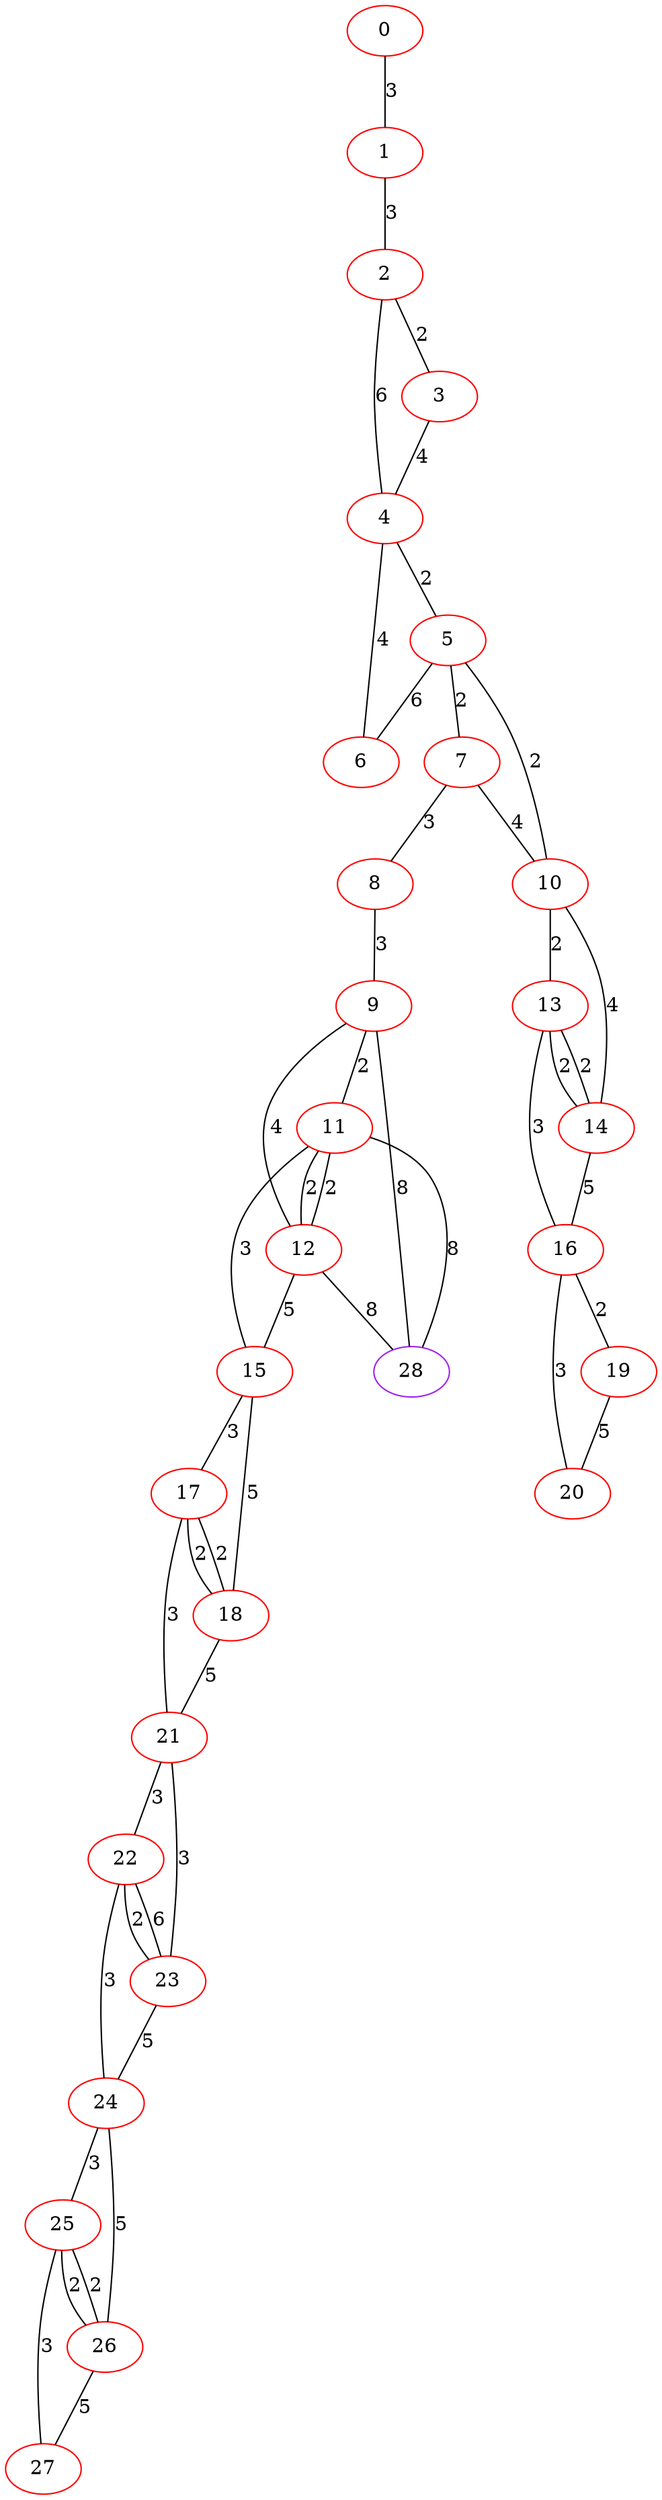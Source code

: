 graph "" {
0 [color=red, weight=1];
1 [color=red, weight=1];
2 [color=red, weight=1];
3 [color=red, weight=1];
4 [color=red, weight=1];
5 [color=red, weight=1];
6 [color=red, weight=1];
7 [color=red, weight=1];
8 [color=red, weight=1];
9 [color=red, weight=1];
10 [color=red, weight=1];
11 [color=red, weight=1];
12 [color=red, weight=1];
13 [color=red, weight=1];
14 [color=red, weight=1];
15 [color=red, weight=1];
16 [color=red, weight=1];
17 [color=red, weight=1];
18 [color=red, weight=1];
19 [color=red, weight=1];
20 [color=red, weight=1];
21 [color=red, weight=1];
22 [color=red, weight=1];
23 [color=red, weight=1];
24 [color=red, weight=1];
25 [color=red, weight=1];
26 [color=red, weight=1];
27 [color=red, weight=1];
28 [color=purple, weight=4];
0 -- 1  [key=0, label=3];
1 -- 2  [key=0, label=3];
2 -- 3  [key=0, label=2];
2 -- 4  [key=0, label=6];
3 -- 4  [key=0, label=4];
4 -- 5  [key=0, label=2];
4 -- 6  [key=0, label=4];
5 -- 10  [key=0, label=2];
5 -- 6  [key=0, label=6];
5 -- 7  [key=0, label=2];
7 -- 8  [key=0, label=3];
7 -- 10  [key=0, label=4];
8 -- 9  [key=0, label=3];
9 -- 28  [key=0, label=8];
9 -- 11  [key=0, label=2];
9 -- 12  [key=0, label=4];
10 -- 13  [key=0, label=2];
10 -- 14  [key=0, label=4];
11 -- 12  [key=0, label=2];
11 -- 12  [key=1, label=2];
11 -- 28  [key=0, label=8];
11 -- 15  [key=0, label=3];
12 -- 28  [key=0, label=8];
12 -- 15  [key=0, label=5];
13 -- 16  [key=0, label=3];
13 -- 14  [key=0, label=2];
13 -- 14  [key=1, label=2];
14 -- 16  [key=0, label=5];
15 -- 17  [key=0, label=3];
15 -- 18  [key=0, label=5];
16 -- 19  [key=0, label=2];
16 -- 20  [key=0, label=3];
17 -- 18  [key=0, label=2];
17 -- 18  [key=1, label=2];
17 -- 21  [key=0, label=3];
18 -- 21  [key=0, label=5];
19 -- 20  [key=0, label=5];
21 -- 22  [key=0, label=3];
21 -- 23  [key=0, label=3];
22 -- 24  [key=0, label=3];
22 -- 23  [key=0, label=2];
22 -- 23  [key=1, label=6];
23 -- 24  [key=0, label=5];
24 -- 25  [key=0, label=3];
24 -- 26  [key=0, label=5];
25 -- 26  [key=0, label=2];
25 -- 26  [key=1, label=2];
25 -- 27  [key=0, label=3];
26 -- 27  [key=0, label=5];
}
